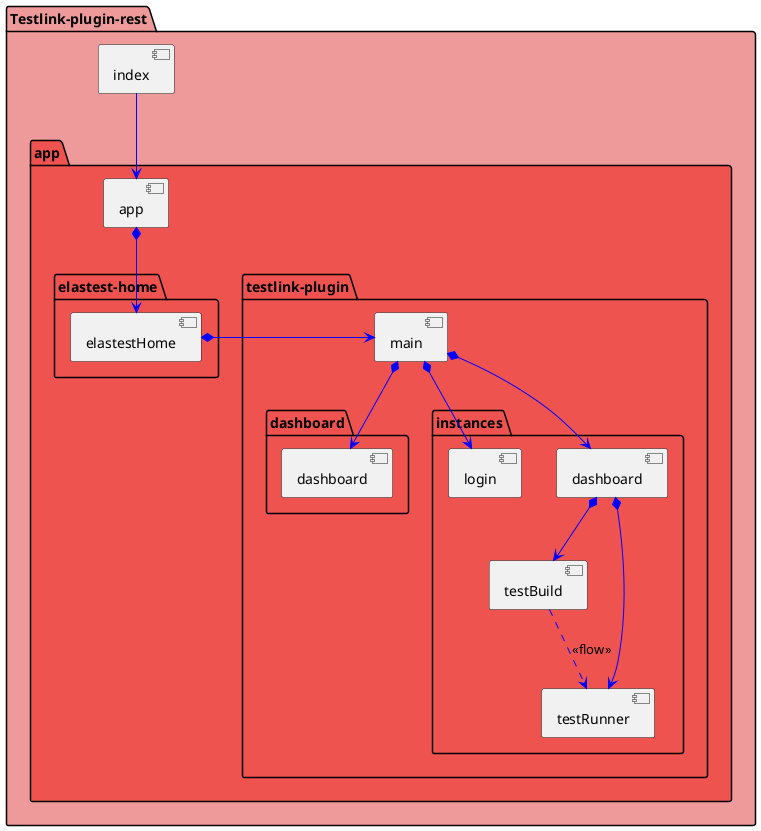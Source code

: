 @startuml Object Diagram (Angular)
' Split into 4 pages
page 2x2
skinparam  ArrowColor blue


package "Testlink-plugin-rest" #ef9a9a{

    component index

    package "app" as angular_app #ef5350{
        [app] as appComponent

        package "elastest-home" #ef5350{
            [elastestHome]
        }

        package "testlink-plugin" as tlpcomponents #ef5350{
            [main] as testlinkMain
            folder "dashboard" {
                [dashboard] as instanceDashboardComponent
            }
            folder "instances" {
                [login]
                [testBuild]
                [testRunner]
                [dashboard] as dashboardComponent
            }
        }
    }
}



index --> appComponent
appComponent *--> elastestHome
elastestHome *-left-> testlinkMain
testlinkMain *--> login
testlinkMain *--> instanceDashboardComponent
testlinkMain *--> dashboardComponent
dashboardComponent *--> testBuild
dashboardComponent *--> testRunner
testBuild ..> testRunner :<<flow>>





@enduml